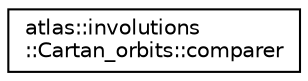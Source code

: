 digraph "Graphical Class Hierarchy"
{
  edge [fontname="Helvetica",fontsize="10",labelfontname="Helvetica",labelfontsize="10"];
  node [fontname="Helvetica",fontsize="10",shape=record];
  rankdir="LR";
  Node1 [label="atlas::involutions\l::Cartan_orbits::comparer",height=0.2,width=0.4,color="black", fillcolor="white", style="filled",URL="$classatlas_1_1involutions_1_1Cartan__orbits_1_1comparer.html"];
}
